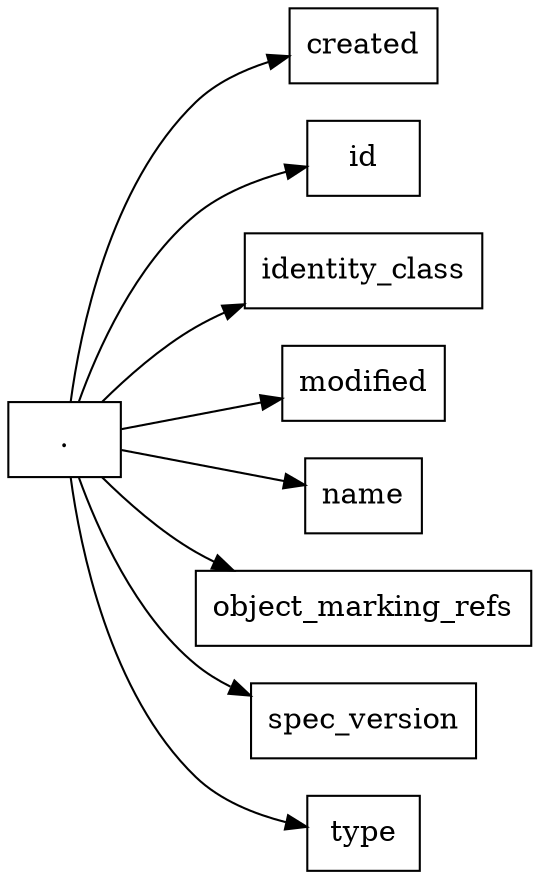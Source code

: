digraph G {
    node [shape=box];
    edge [dir=forward];
    rankdir=LR;

    "239ff49a-ae07-47e4-8d87-cc7910e5b037" [label="."];
    "created" [label="created"];
    "id" [label="id"];
    "identity_class" [label="identity_class"];
    "modified" [label="modified"];
    "name" [label="name"];
    "object_marking_refs" [label="object_marking_refs"];
    "spec_version" [label="spec_version"];
    "type" [label="type"];

    "239ff49a-ae07-47e4-8d87-cc7910e5b037" -> "created";
    "239ff49a-ae07-47e4-8d87-cc7910e5b037" -> "id";
    "239ff49a-ae07-47e4-8d87-cc7910e5b037" -> "identity_class";
    "239ff49a-ae07-47e4-8d87-cc7910e5b037" -> "modified";
    "239ff49a-ae07-47e4-8d87-cc7910e5b037" -> "name";
    "239ff49a-ae07-47e4-8d87-cc7910e5b037" -> "object_marking_refs";
    "239ff49a-ae07-47e4-8d87-cc7910e5b037" -> "spec_version";
    "239ff49a-ae07-47e4-8d87-cc7910e5b037" -> "type";

}
